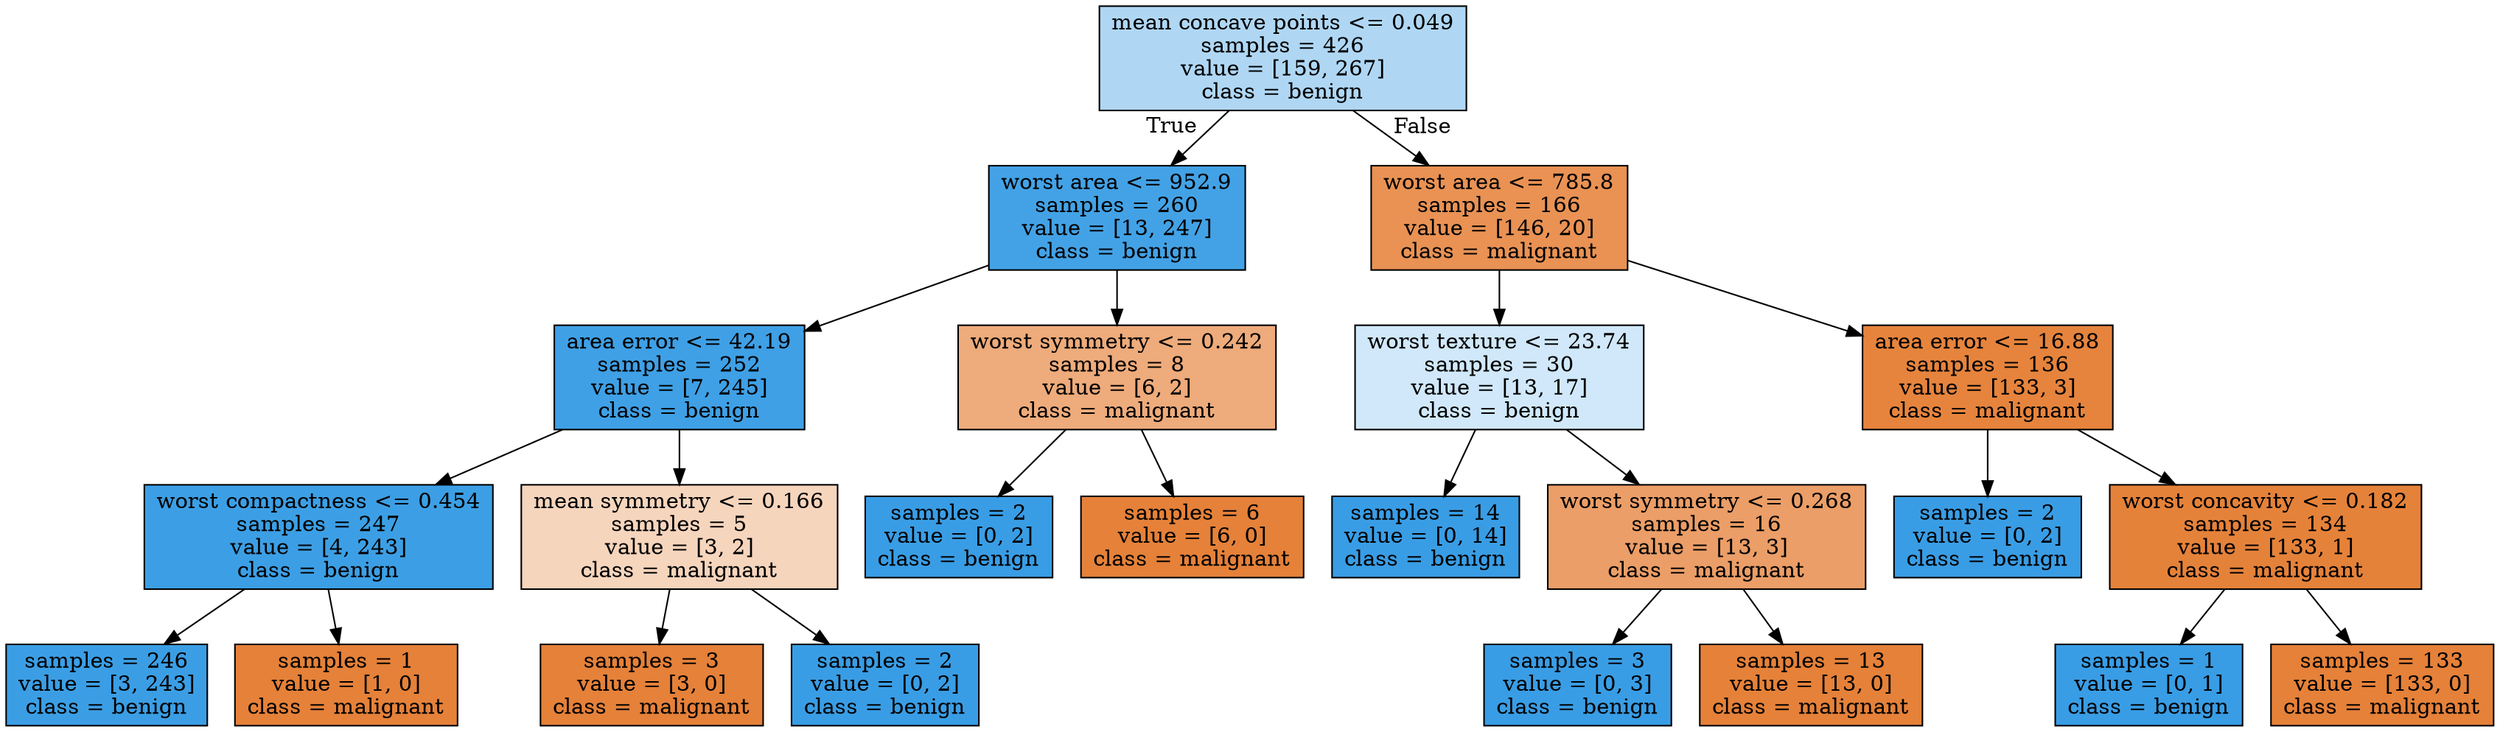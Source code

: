 digraph Tree {
node [shape=box, style="filled", color="black"] ;
0 [label="mean concave points <= 0.049\nsamples = 426\nvalue = [159, 267]\nclass = benign", fillcolor="#afd7f4"] ;
1 [label="worst area <= 952.9\nsamples = 260\nvalue = [13, 247]\nclass = benign", fillcolor="#43a2e6"] ;
0 -> 1 [labeldistance=2.5, labelangle=45, headlabel="True"] ;
2 [label="area error <= 42.19\nsamples = 252\nvalue = [7, 245]\nclass = benign", fillcolor="#3fa0e6"] ;
1 -> 2 ;
3 [label="worst compactness <= 0.454\nsamples = 247\nvalue = [4, 243]\nclass = benign", fillcolor="#3c9fe5"] ;
2 -> 3 ;
4 [label="samples = 246\nvalue = [3, 243]\nclass = benign", fillcolor="#3b9ee5"] ;
3 -> 4 ;
5 [label="samples = 1\nvalue = [1, 0]\nclass = malignant", fillcolor="#e58139"] ;
3 -> 5 ;
6 [label="mean symmetry <= 0.166\nsamples = 5\nvalue = [3, 2]\nclass = malignant", fillcolor="#f6d5bd"] ;
2 -> 6 ;
7 [label="samples = 3\nvalue = [3, 0]\nclass = malignant", fillcolor="#e58139"] ;
6 -> 7 ;
8 [label="samples = 2\nvalue = [0, 2]\nclass = benign", fillcolor="#399de5"] ;
6 -> 8 ;
9 [label="worst symmetry <= 0.242\nsamples = 8\nvalue = [6, 2]\nclass = malignant", fillcolor="#eeab7b"] ;
1 -> 9 ;
10 [label="samples = 2\nvalue = [0, 2]\nclass = benign", fillcolor="#399de5"] ;
9 -> 10 ;
11 [label="samples = 6\nvalue = [6, 0]\nclass = malignant", fillcolor="#e58139"] ;
9 -> 11 ;
12 [label="worst area <= 785.8\nsamples = 166\nvalue = [146, 20]\nclass = malignant", fillcolor="#e99254"] ;
0 -> 12 [labeldistance=2.5, labelangle=-45, headlabel="False"] ;
13 [label="worst texture <= 23.74\nsamples = 30\nvalue = [13, 17]\nclass = benign", fillcolor="#d0e8f9"] ;
12 -> 13 ;
14 [label="samples = 14\nvalue = [0, 14]\nclass = benign", fillcolor="#399de5"] ;
13 -> 14 ;
15 [label="worst symmetry <= 0.268\nsamples = 16\nvalue = [13, 3]\nclass = malignant", fillcolor="#eb9e67"] ;
13 -> 15 ;
16 [label="samples = 3\nvalue = [0, 3]\nclass = benign", fillcolor="#399de5"] ;
15 -> 16 ;
17 [label="samples = 13\nvalue = [13, 0]\nclass = malignant", fillcolor="#e58139"] ;
15 -> 17 ;
18 [label="area error <= 16.88\nsamples = 136\nvalue = [133, 3]\nclass = malignant", fillcolor="#e6843d"] ;
12 -> 18 ;
19 [label="samples = 2\nvalue = [0, 2]\nclass = benign", fillcolor="#399de5"] ;
18 -> 19 ;
20 [label="worst concavity <= 0.182\nsamples = 134\nvalue = [133, 1]\nclass = malignant", fillcolor="#e5823a"] ;
18 -> 20 ;
21 [label="samples = 1\nvalue = [0, 1]\nclass = benign", fillcolor="#399de5"] ;
20 -> 21 ;
22 [label="samples = 133\nvalue = [133, 0]\nclass = malignant", fillcolor="#e58139"] ;
20 -> 22 ;
}